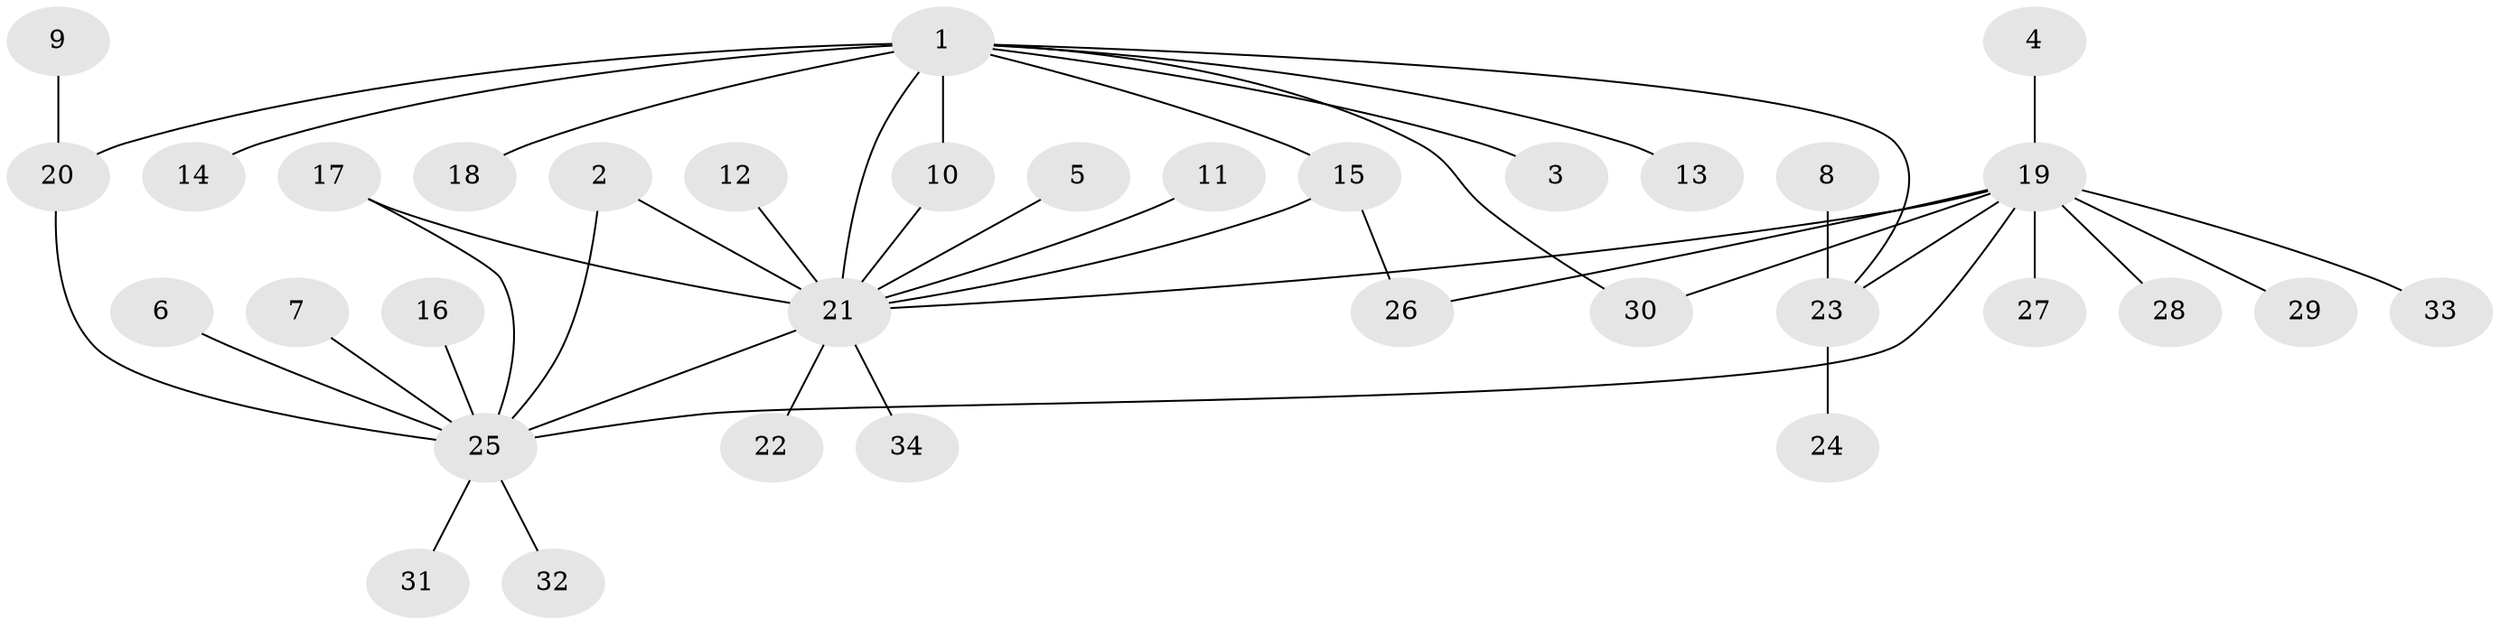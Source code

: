 // original degree distribution, {3: 0.08955223880597014, 12: 0.029850746268656716, 2: 0.2537313432835821, 15: 0.014925373134328358, 4: 0.04477611940298507, 1: 0.5373134328358209, 11: 0.014925373134328358, 6: 0.014925373134328358}
// Generated by graph-tools (version 1.1) at 2025/26/03/09/25 03:26:08]
// undirected, 34 vertices, 42 edges
graph export_dot {
graph [start="1"]
  node [color=gray90,style=filled];
  1;
  2;
  3;
  4;
  5;
  6;
  7;
  8;
  9;
  10;
  11;
  12;
  13;
  14;
  15;
  16;
  17;
  18;
  19;
  20;
  21;
  22;
  23;
  24;
  25;
  26;
  27;
  28;
  29;
  30;
  31;
  32;
  33;
  34;
  1 -- 3 [weight=1.0];
  1 -- 10 [weight=1.0];
  1 -- 13 [weight=1.0];
  1 -- 14 [weight=1.0];
  1 -- 15 [weight=1.0];
  1 -- 18 [weight=1.0];
  1 -- 20 [weight=1.0];
  1 -- 21 [weight=2.0];
  1 -- 23 [weight=1.0];
  1 -- 30 [weight=1.0];
  2 -- 21 [weight=1.0];
  2 -- 25 [weight=1.0];
  4 -- 19 [weight=1.0];
  5 -- 21 [weight=1.0];
  6 -- 25 [weight=1.0];
  7 -- 25 [weight=1.0];
  8 -- 23 [weight=1.0];
  9 -- 20 [weight=1.0];
  10 -- 21 [weight=1.0];
  11 -- 21 [weight=1.0];
  12 -- 21 [weight=1.0];
  15 -- 21 [weight=1.0];
  15 -- 26 [weight=1.0];
  16 -- 25 [weight=1.0];
  17 -- 21 [weight=2.0];
  17 -- 25 [weight=1.0];
  19 -- 21 [weight=1.0];
  19 -- 23 [weight=1.0];
  19 -- 25 [weight=1.0];
  19 -- 26 [weight=1.0];
  19 -- 27 [weight=1.0];
  19 -- 28 [weight=1.0];
  19 -- 29 [weight=1.0];
  19 -- 30 [weight=1.0];
  19 -- 33 [weight=1.0];
  20 -- 25 [weight=1.0];
  21 -- 22 [weight=1.0];
  21 -- 25 [weight=1.0];
  21 -- 34 [weight=1.0];
  23 -- 24 [weight=1.0];
  25 -- 31 [weight=1.0];
  25 -- 32 [weight=1.0];
}
